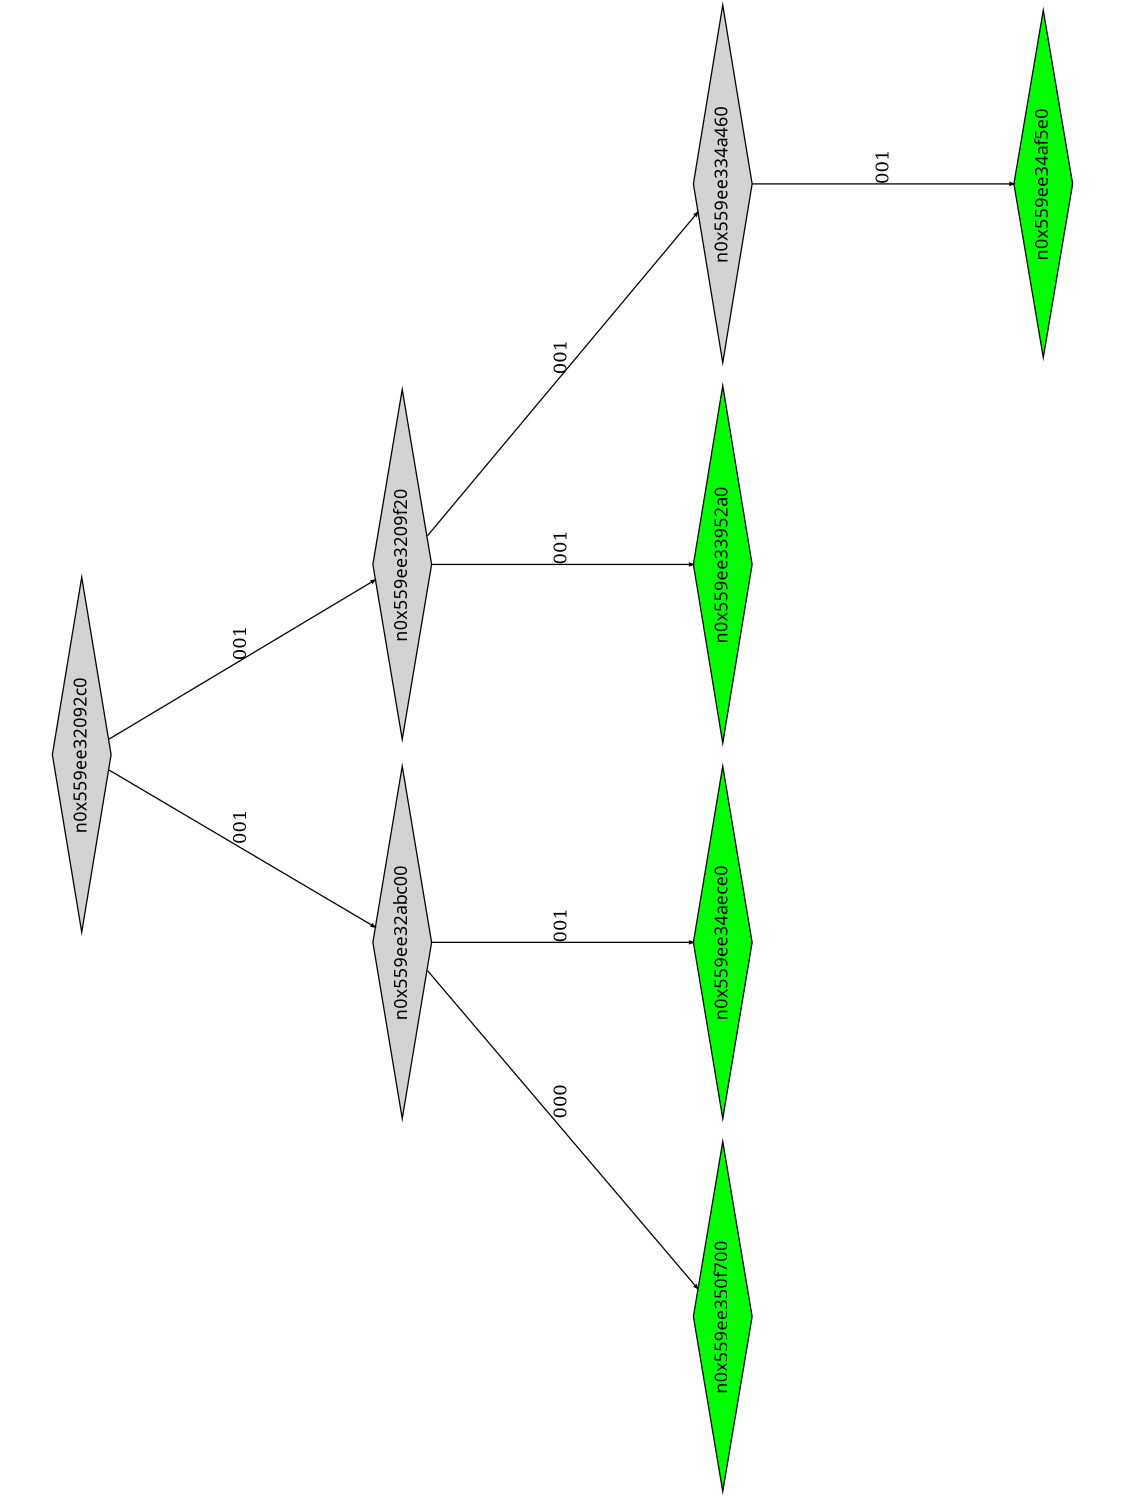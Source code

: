 digraph G {
	size="10,7.5";
	ratio=fill;
	rotate=90;
	center = "true";
	node [style="filled",width=.1,height=.1,fontname="Terminus"]
	edge [arrowsize=.3]
	n0x559ee32092c0 [shape=diamond];
	n0x559ee32092c0 -> n0x559ee32abc00 [label=001];
	n0x559ee32092c0 -> n0x559ee3209f20 [label=001];
	n0x559ee3209f20 [shape=diamond];
	n0x559ee3209f20 -> n0x559ee33952a0 [label=001];
	n0x559ee3209f20 -> n0x559ee334a460 [label=001];
	n0x559ee334a460 [shape=diamond];
	n0x559ee334a460 -> n0x559ee34af5e0 [label=001];
	n0x559ee34af5e0 [shape=diamond,fillcolor=green];
	n0x559ee33952a0 [shape=diamond,fillcolor=green];
	n0x559ee32abc00 [shape=diamond];
	n0x559ee32abc00 -> n0x559ee350f700 [label=000];
	n0x559ee32abc00 -> n0x559ee34aece0 [label=001];
	n0x559ee34aece0 [shape=diamond,fillcolor=green];
	n0x559ee350f700 [shape=diamond,fillcolor=green];
}
